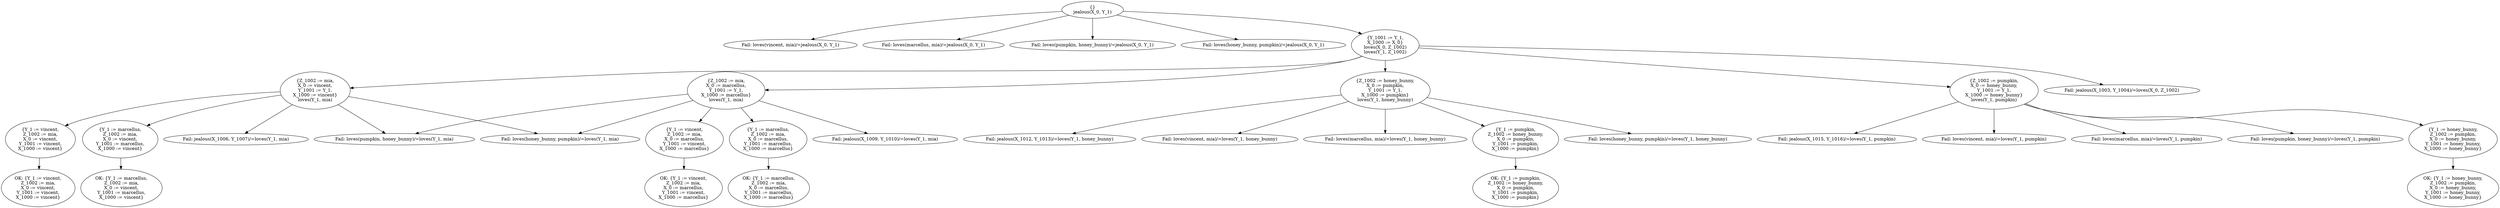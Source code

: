 digraph G{
"{}
jealous(X_0, Y_1)"
->
"Fail: loves(vincent, mia)/=jealous(X_0, Y_1)"
"{}
jealous(X_0, Y_1)"
->
"Fail: loves(marcellus, mia)/=jealous(X_0, Y_1)"
"{}
jealous(X_0, Y_1)"
->
"Fail: loves(pumpkin, honey_bunny)/=jealous(X_0, Y_1)"
"{}
jealous(X_0, Y_1)"
->
"Fail: loves(honey_bunny, pumpkin)/=jealous(X_0, Y_1)"
"{}
jealous(X_0, Y_1)"
->
"{Y_1001 := Y_1,
X_1000 := X_0}
loves(X_0, Z_1002)
loves(Y_1, Z_1002)"

"{Y_1001 := Y_1,
X_1000 := X_0}
loves(X_0, Z_1002)
loves(Y_1, Z_1002)"
->
"{Z_1002 := mia,
X_0 := vincent,
Y_1001 := Y_1,
X_1000 := vincent}
loves(Y_1, mia)"
"{Y_1001 := Y_1,
X_1000 := X_0}
loves(X_0, Z_1002)
loves(Y_1, Z_1002)"
->
"{Z_1002 := mia,
X_0 := marcellus,
Y_1001 := Y_1,
X_1000 := marcellus}
loves(Y_1, mia)"
"{Y_1001 := Y_1,
X_1000 := X_0}
loves(X_0, Z_1002)
loves(Y_1, Z_1002)"
->
"{Z_1002 := honey_bunny,
X_0 := pumpkin,
Y_1001 := Y_1,
X_1000 := pumpkin}
loves(Y_1, honey_bunny)"
"{Y_1001 := Y_1,
X_1000 := X_0}
loves(X_0, Z_1002)
loves(Y_1, Z_1002)"
->
"{Z_1002 := pumpkin,
X_0 := honey_bunny,
Y_1001 := Y_1,
X_1000 := honey_bunny}
loves(Y_1, pumpkin)"
"{Y_1001 := Y_1,
X_1000 := X_0}
loves(X_0, Z_1002)
loves(Y_1, Z_1002)"
->
"Fail: jealous(X_1003, Y_1004)/=loves(X_0, Z_1002)"

"{Z_1002 := mia,
X_0 := vincent,
Y_1001 := Y_1,
X_1000 := vincent}
loves(Y_1, mia)"
->
"{Y_1 := vincent,
Z_1002 := mia,
X_0 := vincent,
Y_1001 := vincent,
X_1000 := vincent}
"
"{Z_1002 := mia,
X_0 := vincent,
Y_1001 := Y_1,
X_1000 := vincent}
loves(Y_1, mia)"
->
"{Y_1 := marcellus,
Z_1002 := mia,
X_0 := vincent,
Y_1001 := marcellus,
X_1000 := vincent}
"
"{Z_1002 := mia,
X_0 := vincent,
Y_1001 := Y_1,
X_1000 := vincent}
loves(Y_1, mia)"
->
"Fail: loves(pumpkin, honey_bunny)/=loves(Y_1, mia)"
"{Z_1002 := mia,
X_0 := vincent,
Y_1001 := Y_1,
X_1000 := vincent}
loves(Y_1, mia)"
->
"Fail: loves(honey_bunny, pumpkin)/=loves(Y_1, mia)"
"{Z_1002 := mia,
X_0 := vincent,
Y_1001 := Y_1,
X_1000 := vincent}
loves(Y_1, mia)"
->
"Fail: jealous(X_1006, Y_1007)/=loves(Y_1, mia)"

"{Y_1 := vincent,
Z_1002 := mia,
X_0 := vincent,
Y_1001 := vincent,
X_1000 := vincent}
"
->
"OK: {Y_1 := vincent,
Z_1002 := mia,
X_0 := vincent,
Y_1001 := vincent,
X_1000 := vincent}"

"OK: {Y_1 := vincent,
Z_1002 := mia,
X_0 := vincent,
Y_1001 := vincent,
X_1000 := vincent}""{Y_1 := marcellus,
Z_1002 := mia,
X_0 := vincent,
Y_1001 := marcellus,
X_1000 := vincent}
"
->
"OK: {Y_1 := marcellus,
Z_1002 := mia,
X_0 := vincent,
Y_1001 := marcellus,
X_1000 := vincent}"

"OK: {Y_1 := marcellus,
Z_1002 := mia,
X_0 := vincent,
Y_1001 := marcellus,
X_1000 := vincent}""{Z_1002 := mia,
X_0 := marcellus,
Y_1001 := Y_1,
X_1000 := marcellus}
loves(Y_1, mia)"
->
"{Y_1 := vincent,
Z_1002 := mia,
X_0 := marcellus,
Y_1001 := vincent,
X_1000 := marcellus}
"
"{Z_1002 := mia,
X_0 := marcellus,
Y_1001 := Y_1,
X_1000 := marcellus}
loves(Y_1, mia)"
->
"{Y_1 := marcellus,
Z_1002 := mia,
X_0 := marcellus,
Y_1001 := marcellus,
X_1000 := marcellus}
"
"{Z_1002 := mia,
X_0 := marcellus,
Y_1001 := Y_1,
X_1000 := marcellus}
loves(Y_1, mia)"
->
"Fail: loves(pumpkin, honey_bunny)/=loves(Y_1, mia)"
"{Z_1002 := mia,
X_0 := marcellus,
Y_1001 := Y_1,
X_1000 := marcellus}
loves(Y_1, mia)"
->
"Fail: loves(honey_bunny, pumpkin)/=loves(Y_1, mia)"
"{Z_1002 := mia,
X_0 := marcellus,
Y_1001 := Y_1,
X_1000 := marcellus}
loves(Y_1, mia)"
->
"Fail: jealous(X_1009, Y_1010)/=loves(Y_1, mia)"

"{Y_1 := vincent,
Z_1002 := mia,
X_0 := marcellus,
Y_1001 := vincent,
X_1000 := marcellus}
"
->
"OK: {Y_1 := vincent,
Z_1002 := mia,
X_0 := marcellus,
Y_1001 := vincent,
X_1000 := marcellus}"

"OK: {Y_1 := vincent,
Z_1002 := mia,
X_0 := marcellus,
Y_1001 := vincent,
X_1000 := marcellus}""{Y_1 := marcellus,
Z_1002 := mia,
X_0 := marcellus,
Y_1001 := marcellus,
X_1000 := marcellus}
"
->
"OK: {Y_1 := marcellus,
Z_1002 := mia,
X_0 := marcellus,
Y_1001 := marcellus,
X_1000 := marcellus}"

"OK: {Y_1 := marcellus,
Z_1002 := mia,
X_0 := marcellus,
Y_1001 := marcellus,
X_1000 := marcellus}""{Z_1002 := honey_bunny,
X_0 := pumpkin,
Y_1001 := Y_1,
X_1000 := pumpkin}
loves(Y_1, honey_bunny)"
->
"Fail: loves(vincent, mia)/=loves(Y_1, honey_bunny)"
"{Z_1002 := honey_bunny,
X_0 := pumpkin,
Y_1001 := Y_1,
X_1000 := pumpkin}
loves(Y_1, honey_bunny)"
->
"Fail: loves(marcellus, mia)/=loves(Y_1, honey_bunny)"
"{Z_1002 := honey_bunny,
X_0 := pumpkin,
Y_1001 := Y_1,
X_1000 := pumpkin}
loves(Y_1, honey_bunny)"
->
"{Y_1 := pumpkin,
Z_1002 := honey_bunny,
X_0 := pumpkin,
Y_1001 := pumpkin,
X_1000 := pumpkin}
"
"{Z_1002 := honey_bunny,
X_0 := pumpkin,
Y_1001 := Y_1,
X_1000 := pumpkin}
loves(Y_1, honey_bunny)"
->
"Fail: loves(honey_bunny, pumpkin)/=loves(Y_1, honey_bunny)"
"{Z_1002 := honey_bunny,
X_0 := pumpkin,
Y_1001 := Y_1,
X_1000 := pumpkin}
loves(Y_1, honey_bunny)"
->
"Fail: jealous(X_1012, Y_1013)/=loves(Y_1, honey_bunny)"

"{Y_1 := pumpkin,
Z_1002 := honey_bunny,
X_0 := pumpkin,
Y_1001 := pumpkin,
X_1000 := pumpkin}
"
->
"OK: {Y_1 := pumpkin,
Z_1002 := honey_bunny,
X_0 := pumpkin,
Y_1001 := pumpkin,
X_1000 := pumpkin}"

"OK: {Y_1 := pumpkin,
Z_1002 := honey_bunny,
X_0 := pumpkin,
Y_1001 := pumpkin,
X_1000 := pumpkin}""{Z_1002 := pumpkin,
X_0 := honey_bunny,
Y_1001 := Y_1,
X_1000 := honey_bunny}
loves(Y_1, pumpkin)"
->
"Fail: loves(vincent, mia)/=loves(Y_1, pumpkin)"
"{Z_1002 := pumpkin,
X_0 := honey_bunny,
Y_1001 := Y_1,
X_1000 := honey_bunny}
loves(Y_1, pumpkin)"
->
"Fail: loves(marcellus, mia)/=loves(Y_1, pumpkin)"
"{Z_1002 := pumpkin,
X_0 := honey_bunny,
Y_1001 := Y_1,
X_1000 := honey_bunny}
loves(Y_1, pumpkin)"
->
"Fail: loves(pumpkin, honey_bunny)/=loves(Y_1, pumpkin)"
"{Z_1002 := pumpkin,
X_0 := honey_bunny,
Y_1001 := Y_1,
X_1000 := honey_bunny}
loves(Y_1, pumpkin)"
->
"{Y_1 := honey_bunny,
Z_1002 := pumpkin,
X_0 := honey_bunny,
Y_1001 := honey_bunny,
X_1000 := honey_bunny}
"
"{Z_1002 := pumpkin,
X_0 := honey_bunny,
Y_1001 := Y_1,
X_1000 := honey_bunny}
loves(Y_1, pumpkin)"
->
"Fail: jealous(X_1015, Y_1016)/=loves(Y_1, pumpkin)"

"{Y_1 := honey_bunny,
Z_1002 := pumpkin,
X_0 := honey_bunny,
Y_1001 := honey_bunny,
X_1000 := honey_bunny}
"
->
"OK: {Y_1 := honey_bunny,
Z_1002 := pumpkin,
X_0 := honey_bunny,
Y_1001 := honey_bunny,
X_1000 := honey_bunny}"

"OK: {Y_1 := honey_bunny,
Z_1002 := pumpkin,
X_0 := honey_bunny,
Y_1001 := honey_bunny,
X_1000 := honey_bunny}"
}